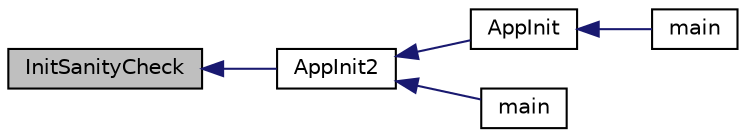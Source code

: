digraph "InitSanityCheck"
{
  edge [fontname="Helvetica",fontsize="10",labelfontname="Helvetica",labelfontsize="10"];
  node [fontname="Helvetica",fontsize="10",shape=record];
  rankdir="LR";
  Node1039 [label="InitSanityCheck",height=0.2,width=0.4,color="black", fillcolor="grey75", style="filled", fontcolor="black"];
  Node1039 -> Node1040 [dir="back",color="midnightblue",fontsize="10",style="solid",fontname="Helvetica"];
  Node1040 [label="AppInit2",height=0.2,width=0.4,color="black", fillcolor="white", style="filled",URL="$d8/dc0/init_8h.html#a1a4c1bfbf6ba1db77e988b89b9cadfd3",tooltip="Initialize ion. "];
  Node1040 -> Node1041 [dir="back",color="midnightblue",fontsize="10",style="solid",fontname="Helvetica"];
  Node1041 [label="AppInit",height=0.2,width=0.4,color="black", fillcolor="white", style="filled",URL="$d4/d35/iond_8cpp.html#ac59316b767e6984e1285f0531275286b"];
  Node1041 -> Node1042 [dir="back",color="midnightblue",fontsize="10",style="solid",fontname="Helvetica"];
  Node1042 [label="main",height=0.2,width=0.4,color="black", fillcolor="white", style="filled",URL="$d4/d35/iond_8cpp.html#a0ddf1224851353fc92bfbff6f499fa97"];
  Node1040 -> Node1043 [dir="back",color="midnightblue",fontsize="10",style="solid",fontname="Helvetica"];
  Node1043 [label="main",height=0.2,width=0.4,color="black", fillcolor="white", style="filled",URL="$d5/d2d/ion_8cpp.html#a0ddf1224851353fc92bfbff6f499fa97"];
}
